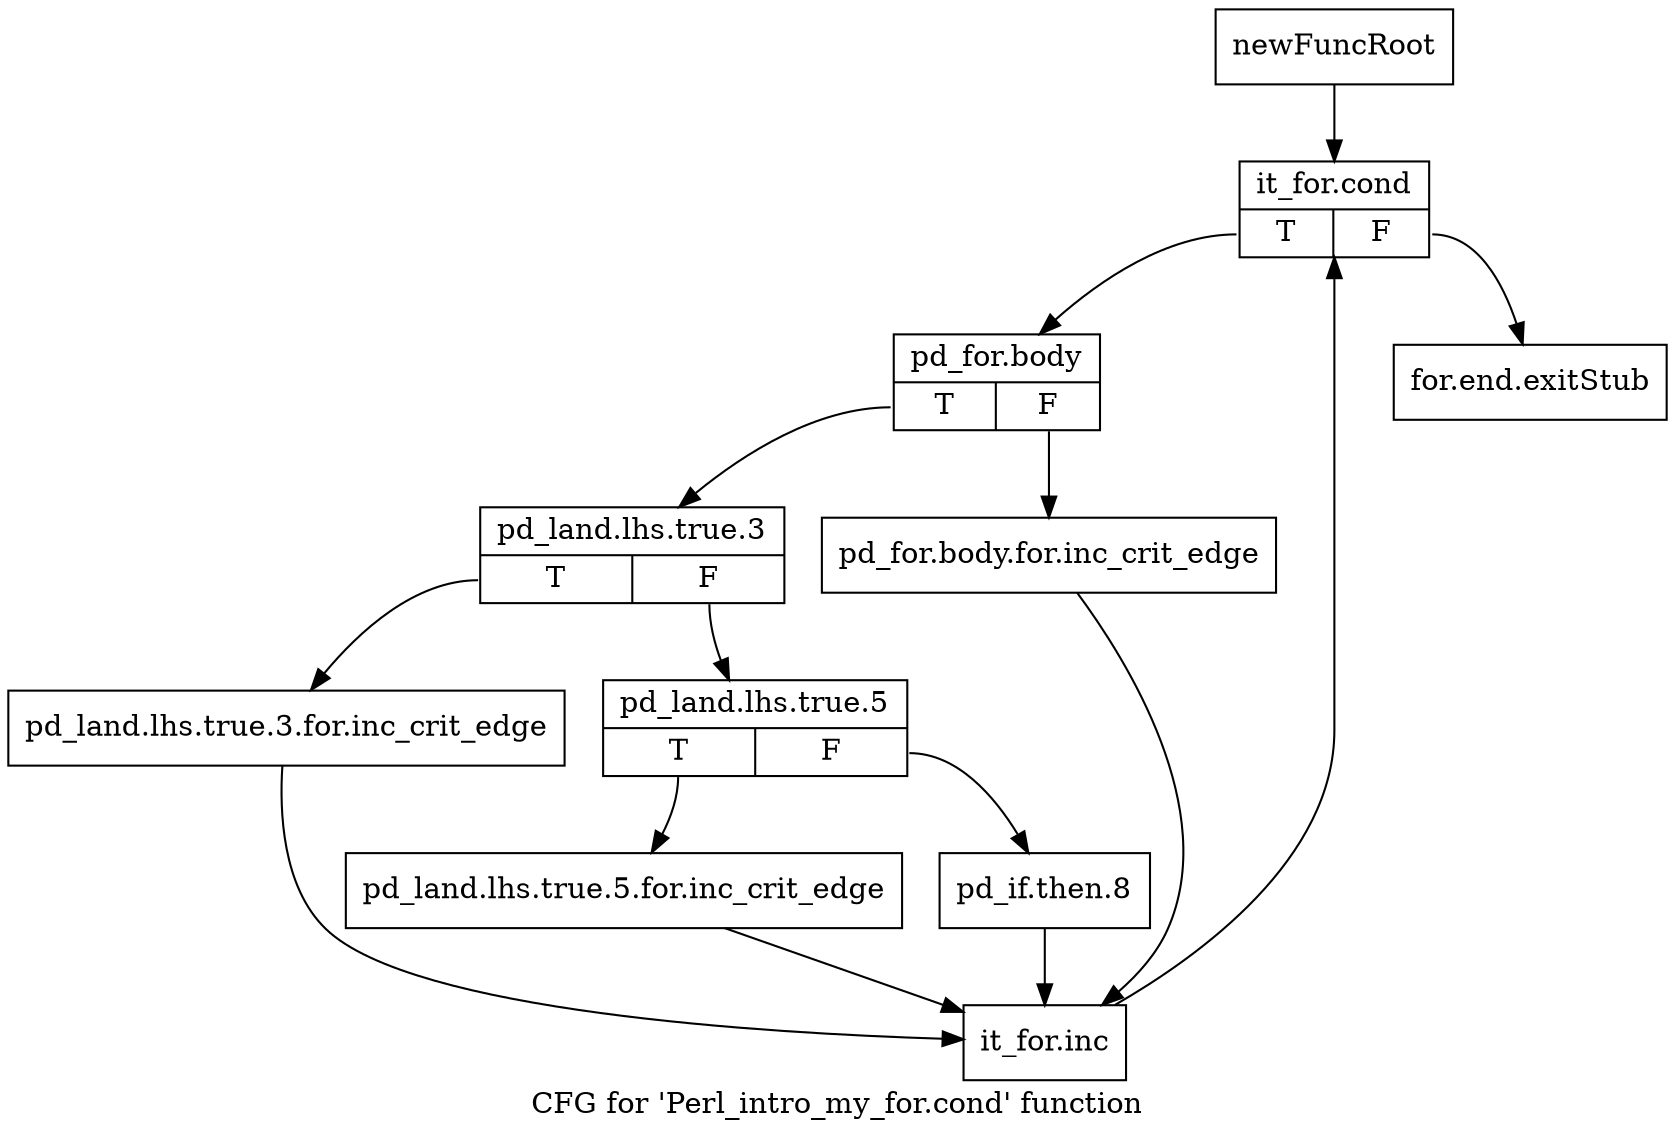 digraph "CFG for 'Perl_intro_my_for.cond' function" {
	label="CFG for 'Perl_intro_my_for.cond' function";

	Node0x4cf5070 [shape=record,label="{newFuncRoot}"];
	Node0x4cf5070 -> Node0x4cf5110;
	Node0x4cf50c0 [shape=record,label="{for.end.exitStub}"];
	Node0x4cf5110 [shape=record,label="{it_for.cond|{<s0>T|<s1>F}}"];
	Node0x4cf5110:s0 -> Node0x4cf5160;
	Node0x4cf5110:s1 -> Node0x4cf50c0;
	Node0x4cf5160 [shape=record,label="{pd_for.body|{<s0>T|<s1>F}}"];
	Node0x4cf5160:s0 -> Node0x4cf5a70;
	Node0x4cf5160:s1 -> Node0x4cf51b0;
	Node0x4cf51b0 [shape=record,label="{pd_for.body.for.inc_crit_edge}"];
	Node0x4cf51b0 -> Node0x4cf5c00;
	Node0x4cf5a70 [shape=record,label="{pd_land.lhs.true.3|{<s0>T|<s1>F}}"];
	Node0x4cf5a70:s0 -> Node0x4cf5bb0;
	Node0x4cf5a70:s1 -> Node0x4cf5ac0;
	Node0x4cf5ac0 [shape=record,label="{pd_land.lhs.true.5|{<s0>T|<s1>F}}"];
	Node0x4cf5ac0:s0 -> Node0x4cf5b60;
	Node0x4cf5ac0:s1 -> Node0x4cf5b10;
	Node0x4cf5b10 [shape=record,label="{pd_if.then.8}"];
	Node0x4cf5b10 -> Node0x4cf5c00;
	Node0x4cf5b60 [shape=record,label="{pd_land.lhs.true.5.for.inc_crit_edge}"];
	Node0x4cf5b60 -> Node0x4cf5c00;
	Node0x4cf5bb0 [shape=record,label="{pd_land.lhs.true.3.for.inc_crit_edge}"];
	Node0x4cf5bb0 -> Node0x4cf5c00;
	Node0x4cf5c00 [shape=record,label="{it_for.inc}"];
	Node0x4cf5c00 -> Node0x4cf5110;
}
